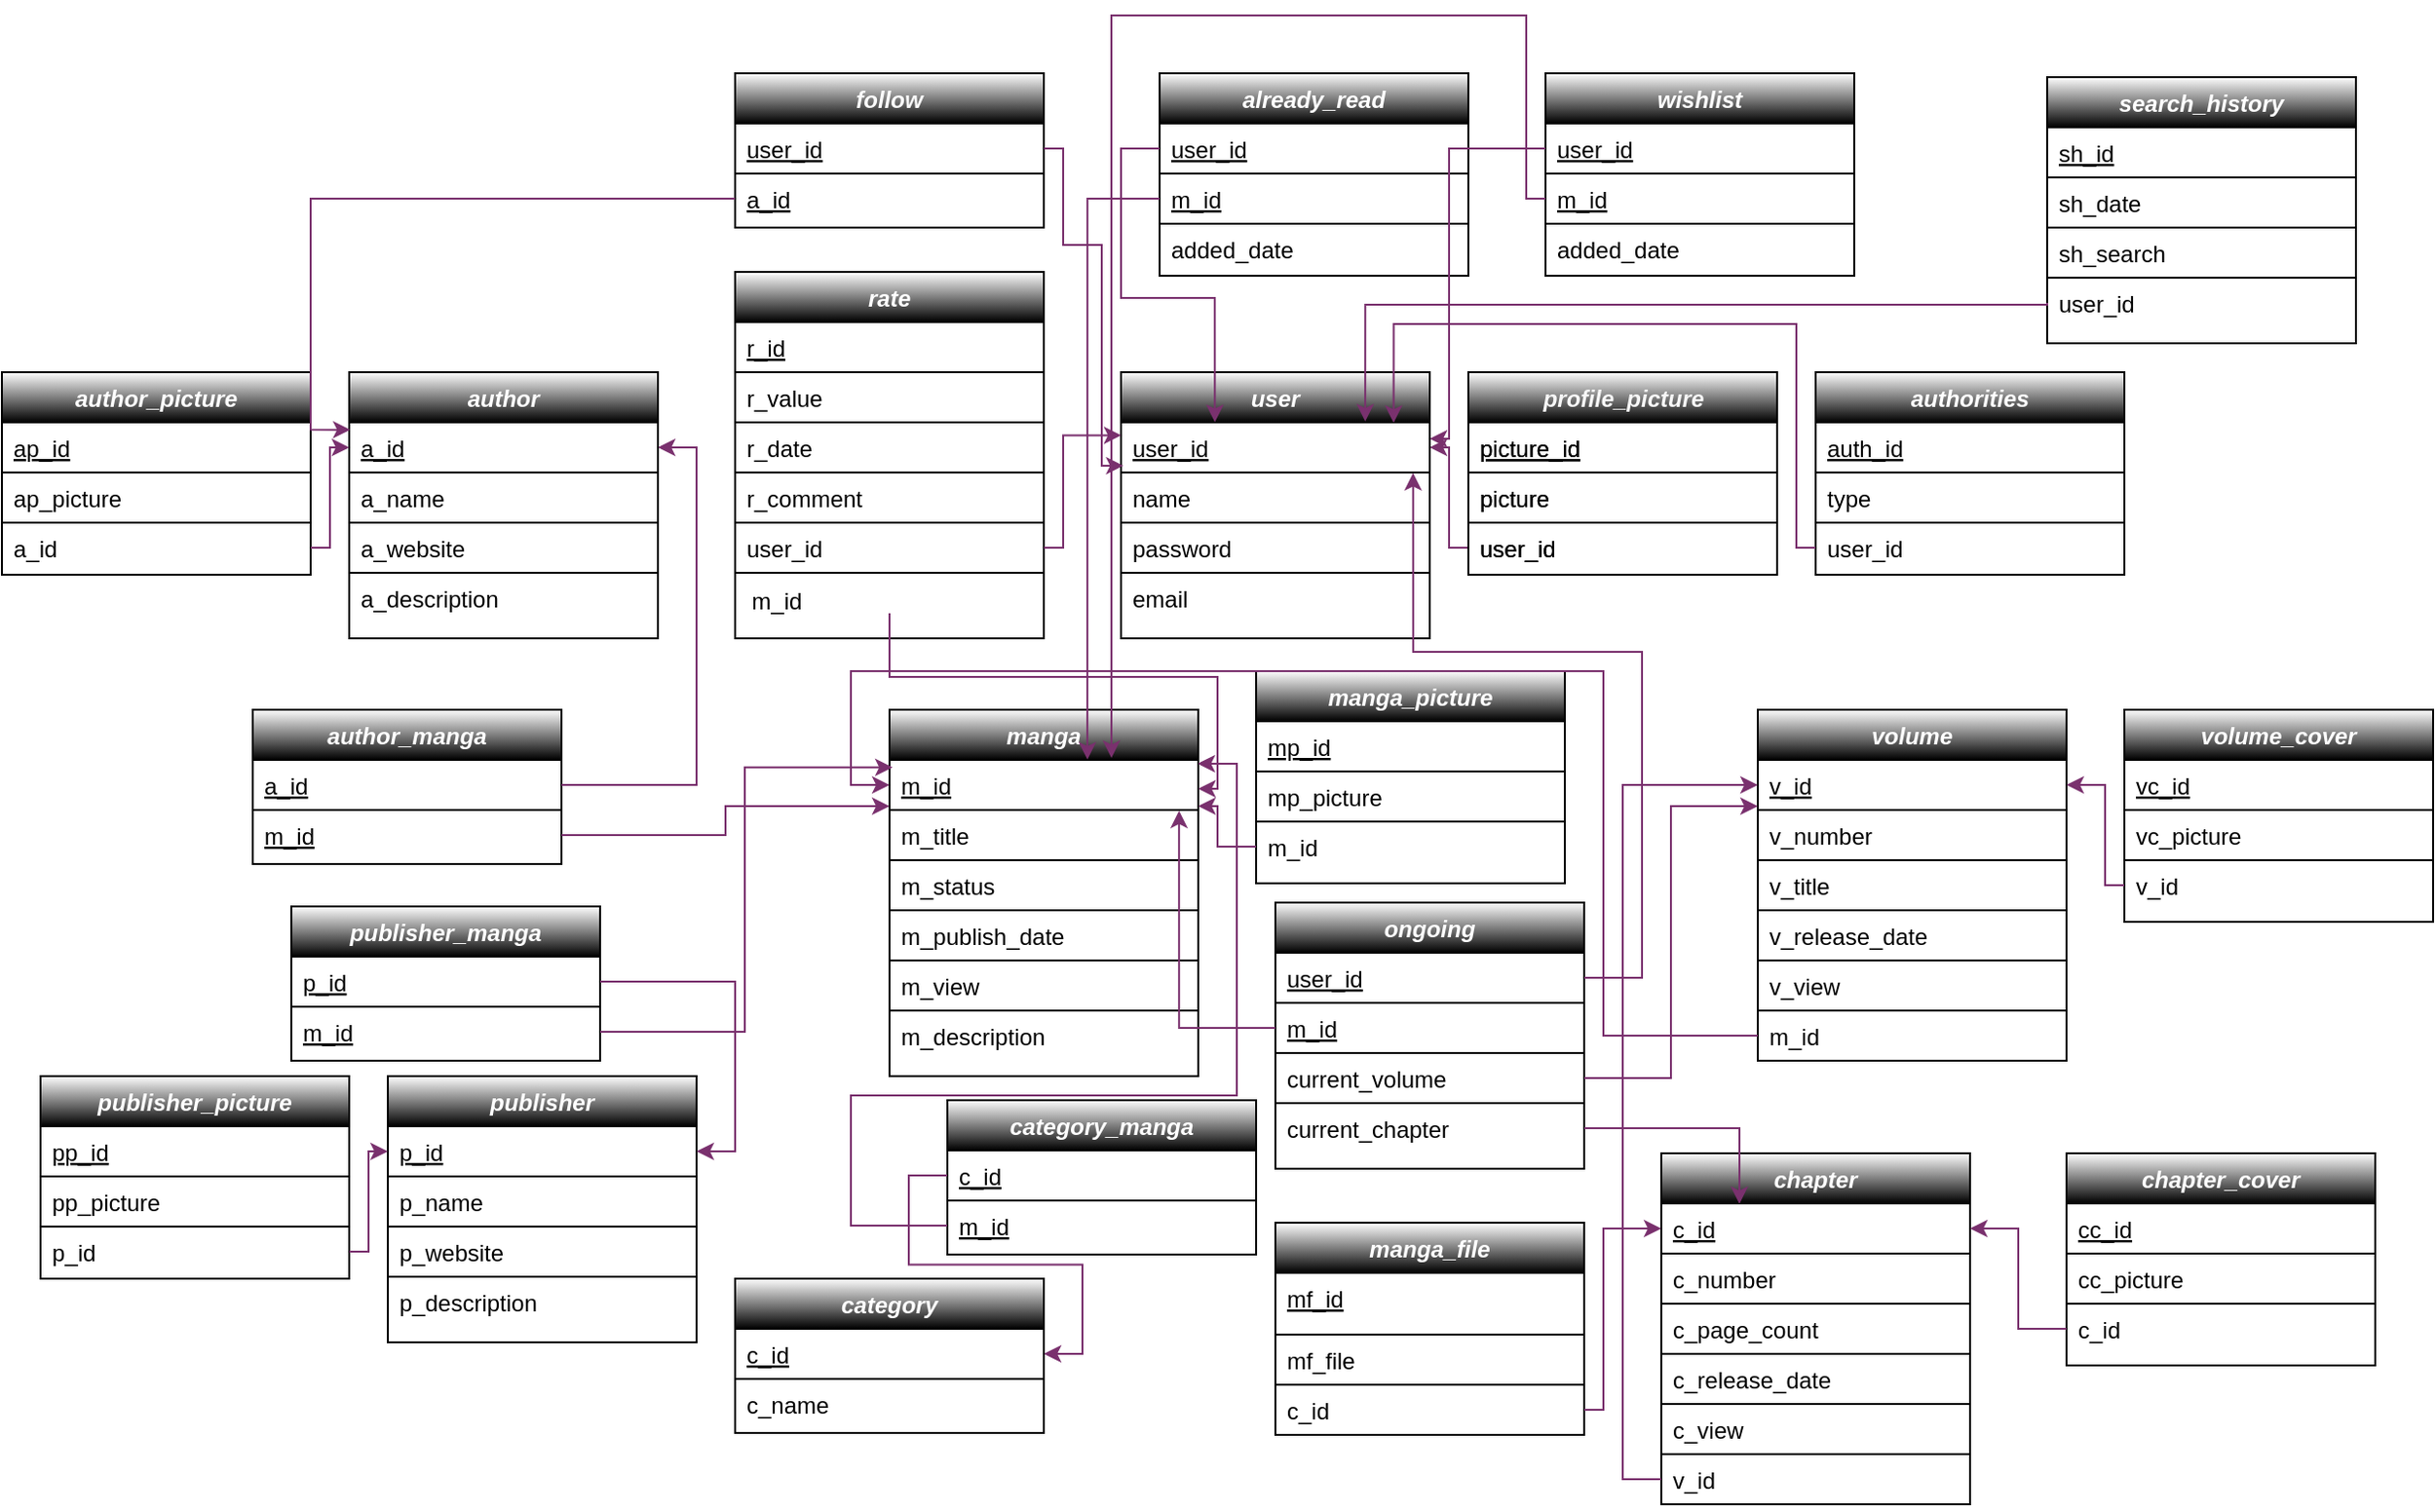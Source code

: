 <mxfile version="22.0.3" type="device">
  <diagram id="C5RBs43oDa-KdzZeNtuy" name="Page-1">
    <mxGraphModel dx="2485" dy="1989" grid="1" gridSize="10" guides="1" tooltips="1" connect="1" arrows="1" fold="1" page="1" pageScale="1" pageWidth="827" pageHeight="1169" math="0" shadow="0">
      <root>
        <mxCell id="WIyWlLk6GJQsqaUBKTNV-0" />
        <mxCell id="WIyWlLk6GJQsqaUBKTNV-1" parent="WIyWlLk6GJQsqaUBKTNV-0" />
        <mxCell id="0o2wM6-dMBCaULR7KCAT-18" value="manga" style="swimlane;fontStyle=3;align=center;verticalAlign=top;childLayout=stackLayout;horizontal=1;startSize=26;horizontalStack=0;resizeParent=1;resizeLast=0;collapsible=1;marginBottom=0;rounded=0;shadow=0;strokeWidth=1;gradientColor=default;fontColor=#FFFFFF;" parent="WIyWlLk6GJQsqaUBKTNV-1" vertex="1">
          <mxGeometry x="-120" y="190" width="160" height="190" as="geometry">
            <mxRectangle x="230" y="140" width="160" height="26" as="alternateBounds" />
          </mxGeometry>
        </mxCell>
        <mxCell id="0o2wM6-dMBCaULR7KCAT-19" value="m_id" style="text;align=left;verticalAlign=top;spacingLeft=4;spacingRight=4;overflow=hidden;rotatable=0;points=[[0,0.5],[1,0.5]];portConstraint=eastwest;fontStyle=4;strokeColor=default;" parent="0o2wM6-dMBCaULR7KCAT-18" vertex="1">
          <mxGeometry y="26" width="160" height="26" as="geometry" />
        </mxCell>
        <mxCell id="0o2wM6-dMBCaULR7KCAT-20" value="m_title" style="text;align=left;verticalAlign=top;spacingLeft=4;spacingRight=4;overflow=hidden;rotatable=0;points=[[0,0.5],[1,0.5]];portConstraint=eastwest;rounded=0;shadow=0;html=0;" parent="0o2wM6-dMBCaULR7KCAT-18" vertex="1">
          <mxGeometry y="52" width="160" height="26" as="geometry" />
        </mxCell>
        <mxCell id="0o2wM6-dMBCaULR7KCAT-21" value="m_status" style="text;align=left;verticalAlign=top;spacingLeft=4;spacingRight=4;overflow=hidden;rotatable=0;points=[[0,0.5],[1,0.5]];portConstraint=eastwest;rounded=0;shadow=0;html=0;strokeColor=default;" parent="0o2wM6-dMBCaULR7KCAT-18" vertex="1">
          <mxGeometry y="78" width="160" height="26" as="geometry" />
        </mxCell>
        <mxCell id="0o2wM6-dMBCaULR7KCAT-22" value="m_publish_date" style="text;align=left;verticalAlign=top;spacingLeft=4;spacingRight=4;overflow=hidden;rotatable=0;points=[[0,0.5],[1,0.5]];portConstraint=eastwest;rounded=0;shadow=0;html=0;strokeColor=default;" parent="0o2wM6-dMBCaULR7KCAT-18" vertex="1">
          <mxGeometry y="104" width="160" height="26" as="geometry" />
        </mxCell>
        <mxCell id="0o2wM6-dMBCaULR7KCAT-24" value="m_view" style="text;align=left;verticalAlign=top;spacingLeft=4;spacingRight=4;overflow=hidden;rotatable=0;points=[[0,0.5],[1,0.5]];portConstraint=eastwest;rounded=0;shadow=0;html=0;strokeColor=default;" parent="0o2wM6-dMBCaULR7KCAT-18" vertex="1">
          <mxGeometry y="130" width="160" height="26" as="geometry" />
        </mxCell>
        <mxCell id="0o2wM6-dMBCaULR7KCAT-25" value="m_description" style="text;align=left;verticalAlign=top;spacingLeft=4;spacingRight=4;overflow=hidden;rotatable=0;points=[[0,0.5],[1,0.5]];portConstraint=eastwest;rounded=0;shadow=0;html=0;strokeColor=none;" parent="WIyWlLk6GJQsqaUBKTNV-1" vertex="1">
          <mxGeometry x="-120" y="346" width="160" height="26" as="geometry" />
        </mxCell>
        <mxCell id="0o2wM6-dMBCaULR7KCAT-26" value="manga_picture" style="swimlane;fontStyle=3;align=center;verticalAlign=top;childLayout=stackLayout;horizontal=1;startSize=26;horizontalStack=0;resizeParent=1;resizeLast=0;collapsible=1;marginBottom=0;rounded=0;shadow=0;strokeWidth=1;fontColor=#FFFFFF;gradientColor=default;" parent="WIyWlLk6GJQsqaUBKTNV-1" vertex="1">
          <mxGeometry x="70" y="170" width="160" height="110" as="geometry">
            <mxRectangle x="130" y="380" width="160" height="26" as="alternateBounds" />
          </mxGeometry>
        </mxCell>
        <mxCell id="0o2wM6-dMBCaULR7KCAT-27" value="mp_id" style="text;align=left;verticalAlign=top;spacingLeft=4;spacingRight=4;overflow=hidden;rotatable=0;points=[[0,0.5],[1,0.5]];portConstraint=eastwest;strokeColor=default;fontStyle=4" parent="0o2wM6-dMBCaULR7KCAT-26" vertex="1">
          <mxGeometry y="26" width="160" height="26" as="geometry" />
        </mxCell>
        <mxCell id="0o2wM6-dMBCaULR7KCAT-28" value="mp_picture" style="text;align=left;verticalAlign=top;spacingLeft=4;spacingRight=4;overflow=hidden;rotatable=0;points=[[0,0.5],[1,0.5]];portConstraint=eastwest;rounded=0;shadow=0;html=0;strokeColor=default;" parent="0o2wM6-dMBCaULR7KCAT-26" vertex="1">
          <mxGeometry y="52" width="160" height="26" as="geometry" />
        </mxCell>
        <mxCell id="0o2wM6-dMBCaULR7KCAT-29" value="m_id" style="text;align=left;verticalAlign=top;spacingLeft=4;spacingRight=4;overflow=hidden;rotatable=0;points=[[0,0.5],[1,0.5]];portConstraint=eastwest;rounded=0;shadow=0;html=0;strokeColor=none;" parent="0o2wM6-dMBCaULR7KCAT-26" vertex="1">
          <mxGeometry y="78" width="160" height="26" as="geometry" />
        </mxCell>
        <mxCell id="0o2wM6-dMBCaULR7KCAT-31" style="edgeStyle=orthogonalEdgeStyle;rounded=0;orthogonalLoop=1;jettySize=auto;html=1;exitX=0;exitY=0.5;exitDx=0;exitDy=0;strokeColor=#7A316E;" parent="WIyWlLk6GJQsqaUBKTNV-1" source="0o2wM6-dMBCaULR7KCAT-29" target="0o2wM6-dMBCaULR7KCAT-19" edge="1">
          <mxGeometry relative="1" as="geometry">
            <Array as="points">
              <mxPoint x="50" y="261" />
              <mxPoint x="50" y="240" />
            </Array>
          </mxGeometry>
        </mxCell>
        <mxCell id="0o2wM6-dMBCaULR7KCAT-35" value="volume" style="swimlane;fontStyle=3;align=center;verticalAlign=top;childLayout=stackLayout;horizontal=1;startSize=26;horizontalStack=0;resizeParent=1;resizeLast=0;collapsible=1;marginBottom=0;rounded=0;shadow=0;strokeWidth=1;gradientColor=default;fontColor=#FFFFFF;" parent="WIyWlLk6GJQsqaUBKTNV-1" vertex="1">
          <mxGeometry x="330" y="190" width="160" height="182" as="geometry">
            <mxRectangle x="230" y="140" width="160" height="26" as="alternateBounds" />
          </mxGeometry>
        </mxCell>
        <mxCell id="0o2wM6-dMBCaULR7KCAT-36" value="v_id" style="text;align=left;verticalAlign=top;spacingLeft=4;spacingRight=4;overflow=hidden;rotatable=0;points=[[0,0.5],[1,0.5]];portConstraint=eastwest;fontStyle=4;strokeColor=default;" parent="0o2wM6-dMBCaULR7KCAT-35" vertex="1">
          <mxGeometry y="26" width="160" height="26" as="geometry" />
        </mxCell>
        <mxCell id="0o2wM6-dMBCaULR7KCAT-37" value="v_number" style="text;align=left;verticalAlign=top;spacingLeft=4;spacingRight=4;overflow=hidden;rotatable=0;points=[[0,0.5],[1,0.5]];portConstraint=eastwest;rounded=0;shadow=0;html=0;" parent="0o2wM6-dMBCaULR7KCAT-35" vertex="1">
          <mxGeometry y="52" width="160" height="26" as="geometry" />
        </mxCell>
        <mxCell id="0o2wM6-dMBCaULR7KCAT-38" value="v_title" style="text;align=left;verticalAlign=top;spacingLeft=4;spacingRight=4;overflow=hidden;rotatable=0;points=[[0,0.5],[1,0.5]];portConstraint=eastwest;rounded=0;shadow=0;html=0;strokeColor=default;" parent="0o2wM6-dMBCaULR7KCAT-35" vertex="1">
          <mxGeometry y="78" width="160" height="26" as="geometry" />
        </mxCell>
        <mxCell id="0o2wM6-dMBCaULR7KCAT-39" value="v_release_date" style="text;align=left;verticalAlign=top;spacingLeft=4;spacingRight=4;overflow=hidden;rotatable=0;points=[[0,0.5],[1,0.5]];portConstraint=eastwest;rounded=0;shadow=0;html=0;strokeColor=default;" parent="0o2wM6-dMBCaULR7KCAT-35" vertex="1">
          <mxGeometry y="104" width="160" height="26" as="geometry" />
        </mxCell>
        <mxCell id="0o2wM6-dMBCaULR7KCAT-40" value="v_view" style="text;align=left;verticalAlign=top;spacingLeft=4;spacingRight=4;overflow=hidden;rotatable=0;points=[[0,0.5],[1,0.5]];portConstraint=eastwest;rounded=0;shadow=0;html=0;strokeColor=default;" parent="0o2wM6-dMBCaULR7KCAT-35" vertex="1">
          <mxGeometry y="130" width="160" height="26" as="geometry" />
        </mxCell>
        <mxCell id="0o2wM6-dMBCaULR7KCAT-41" value="m_id" style="text;align=left;verticalAlign=top;spacingLeft=4;spacingRight=4;overflow=hidden;rotatable=0;points=[[0,0.5],[1,0.5]];portConstraint=eastwest;fontStyle=0;strokeColor=default;" parent="0o2wM6-dMBCaULR7KCAT-35" vertex="1">
          <mxGeometry y="156" width="160" height="26" as="geometry" />
        </mxCell>
        <mxCell id="0o2wM6-dMBCaULR7KCAT-43" value="volume_cover" style="swimlane;fontStyle=3;align=center;verticalAlign=top;childLayout=stackLayout;horizontal=1;startSize=26;horizontalStack=0;resizeParent=1;resizeLast=0;collapsible=1;marginBottom=0;rounded=0;shadow=0;strokeWidth=1;gradientColor=default;fontColor=#FFFFFF;" parent="WIyWlLk6GJQsqaUBKTNV-1" vertex="1">
          <mxGeometry x="520" y="190" width="160" height="110" as="geometry">
            <mxRectangle x="130" y="380" width="160" height="26" as="alternateBounds" />
          </mxGeometry>
        </mxCell>
        <mxCell id="0o2wM6-dMBCaULR7KCAT-44" value="vc_id" style="text;align=left;verticalAlign=top;spacingLeft=4;spacingRight=4;overflow=hidden;rotatable=0;points=[[0,0.5],[1,0.5]];portConstraint=eastwest;strokeColor=default;fontStyle=4" parent="0o2wM6-dMBCaULR7KCAT-43" vertex="1">
          <mxGeometry y="26" width="160" height="26" as="geometry" />
        </mxCell>
        <mxCell id="0o2wM6-dMBCaULR7KCAT-45" value="vc_picture" style="text;align=left;verticalAlign=top;spacingLeft=4;spacingRight=4;overflow=hidden;rotatable=0;points=[[0,0.5],[1,0.5]];portConstraint=eastwest;rounded=0;shadow=0;html=0;strokeColor=default;" parent="0o2wM6-dMBCaULR7KCAT-43" vertex="1">
          <mxGeometry y="52" width="160" height="26" as="geometry" />
        </mxCell>
        <mxCell id="0o2wM6-dMBCaULR7KCAT-46" value="v_id" style="text;align=left;verticalAlign=top;spacingLeft=4;spacingRight=4;overflow=hidden;rotatable=0;points=[[0,0.5],[1,0.5]];portConstraint=eastwest;rounded=0;shadow=0;html=0;strokeColor=none;" parent="0o2wM6-dMBCaULR7KCAT-43" vertex="1">
          <mxGeometry y="78" width="160" height="26" as="geometry" />
        </mxCell>
        <mxCell id="0o2wM6-dMBCaULR7KCAT-47" style="edgeStyle=orthogonalEdgeStyle;rounded=0;orthogonalLoop=1;jettySize=auto;html=1;exitX=0;exitY=0.5;exitDx=0;exitDy=0;entryX=1;entryY=0.5;entryDx=0;entryDy=0;strokeColor=#7A316E;" parent="WIyWlLk6GJQsqaUBKTNV-1" source="0o2wM6-dMBCaULR7KCAT-46" target="0o2wM6-dMBCaULR7KCAT-36" edge="1">
          <mxGeometry relative="1" as="geometry">
            <Array as="points">
              <mxPoint x="510" y="281" />
              <mxPoint x="510" y="229" />
            </Array>
          </mxGeometry>
        </mxCell>
        <mxCell id="0o2wM6-dMBCaULR7KCAT-53" value="profile_picture" style="swimlane;fontStyle=2;align=center;verticalAlign=top;childLayout=stackLayout;horizontal=1;startSize=26;horizontalStack=0;resizeParent=1;resizeLast=0;collapsible=1;marginBottom=0;rounded=0;shadow=0;strokeWidth=1;" parent="WIyWlLk6GJQsqaUBKTNV-1" vertex="1">
          <mxGeometry x="180" y="15" width="160" height="105" as="geometry">
            <mxRectangle x="230" y="140" width="160" height="26" as="alternateBounds" />
          </mxGeometry>
        </mxCell>
        <mxCell id="0o2wM6-dMBCaULR7KCAT-54" value="picture_id" style="text;align=left;verticalAlign=top;spacingLeft=4;spacingRight=4;overflow=hidden;rotatable=0;points=[[0,0.5],[1,0.5]];portConstraint=eastwest;fontStyle=4;strokeColor=default;" parent="0o2wM6-dMBCaULR7KCAT-53" vertex="1">
          <mxGeometry y="26" width="160" height="26" as="geometry" />
        </mxCell>
        <mxCell id="0o2wM6-dMBCaULR7KCAT-55" value="picture" style="text;align=left;verticalAlign=top;spacingLeft=4;spacingRight=4;overflow=hidden;rotatable=0;points=[[0,0.5],[1,0.5]];portConstraint=eastwest;rounded=0;shadow=0;html=0;strokeColor=default;" parent="0o2wM6-dMBCaULR7KCAT-53" vertex="1">
          <mxGeometry y="52" width="160" height="26" as="geometry" />
        </mxCell>
        <mxCell id="0o2wM6-dMBCaULR7KCAT-56" value="user_id" style="text;align=left;verticalAlign=top;spacingLeft=4;spacingRight=4;overflow=hidden;rotatable=0;points=[[0,0.5],[1,0.5]];portConstraint=eastwest;rounded=0;shadow=0;html=0;strokeColor=none;" parent="0o2wM6-dMBCaULR7KCAT-53" vertex="1">
          <mxGeometry y="78" width="160" height="26" as="geometry" />
        </mxCell>
        <mxCell id="0o2wM6-dMBCaULR7KCAT-62" style="edgeStyle=orthogonalEdgeStyle;rounded=0;orthogonalLoop=1;jettySize=auto;html=1;exitX=0;exitY=0.5;exitDx=0;exitDy=0;entryX=1;entryY=0.5;entryDx=0;entryDy=0;fillColor=#dae8fc;strokeColor=#7A316E;" parent="WIyWlLk6GJQsqaUBKTNV-1" source="0o2wM6-dMBCaULR7KCAT-56" target="0o2wM6-dMBCaULR7KCAT-49" edge="1">
          <mxGeometry relative="1" as="geometry">
            <Array as="points">
              <mxPoint x="170" y="106" />
              <mxPoint x="170" y="54" />
            </Array>
          </mxGeometry>
        </mxCell>
        <mxCell id="0o2wM6-dMBCaULR7KCAT-63" value="chapter" style="swimlane;fontStyle=3;align=center;verticalAlign=top;childLayout=stackLayout;horizontal=1;startSize=26;horizontalStack=0;resizeParent=1;resizeLast=0;collapsible=1;marginBottom=0;rounded=0;shadow=0;strokeWidth=1;fontColor=#FFFFFF;gradientColor=default;" parent="WIyWlLk6GJQsqaUBKTNV-1" vertex="1">
          <mxGeometry x="280" y="420" width="160" height="182" as="geometry">
            <mxRectangle x="230" y="140" width="160" height="26" as="alternateBounds" />
          </mxGeometry>
        </mxCell>
        <mxCell id="0o2wM6-dMBCaULR7KCAT-64" value="c_id" style="text;align=left;verticalAlign=top;spacingLeft=4;spacingRight=4;overflow=hidden;rotatable=0;points=[[0,0.5],[1,0.5]];portConstraint=eastwest;fontStyle=4;strokeColor=default;" parent="0o2wM6-dMBCaULR7KCAT-63" vertex="1">
          <mxGeometry y="26" width="160" height="26" as="geometry" />
        </mxCell>
        <mxCell id="0o2wM6-dMBCaULR7KCAT-65" value="c_number" style="text;align=left;verticalAlign=top;spacingLeft=4;spacingRight=4;overflow=hidden;rotatable=0;points=[[0,0.5],[1,0.5]];portConstraint=eastwest;rounded=0;shadow=0;html=0;" parent="0o2wM6-dMBCaULR7KCAT-63" vertex="1">
          <mxGeometry y="52" width="160" height="26" as="geometry" />
        </mxCell>
        <mxCell id="0o2wM6-dMBCaULR7KCAT-66" value="c_page_count" style="text;align=left;verticalAlign=top;spacingLeft=4;spacingRight=4;overflow=hidden;rotatable=0;points=[[0,0.5],[1,0.5]];portConstraint=eastwest;rounded=0;shadow=0;html=0;strokeColor=default;" parent="0o2wM6-dMBCaULR7KCAT-63" vertex="1">
          <mxGeometry y="78" width="160" height="26" as="geometry" />
        </mxCell>
        <mxCell id="0o2wM6-dMBCaULR7KCAT-67" value="c_release_date" style="text;align=left;verticalAlign=top;spacingLeft=4;spacingRight=4;overflow=hidden;rotatable=0;points=[[0,0.5],[1,0.5]];portConstraint=eastwest;rounded=0;shadow=0;html=0;strokeColor=default;" parent="0o2wM6-dMBCaULR7KCAT-63" vertex="1">
          <mxGeometry y="104" width="160" height="26" as="geometry" />
        </mxCell>
        <mxCell id="0o2wM6-dMBCaULR7KCAT-68" value="c_view" style="text;align=left;verticalAlign=top;spacingLeft=4;spacingRight=4;overflow=hidden;rotatable=0;points=[[0,0.5],[1,0.5]];portConstraint=eastwest;rounded=0;shadow=0;html=0;strokeColor=default;" parent="0o2wM6-dMBCaULR7KCAT-63" vertex="1">
          <mxGeometry y="130" width="160" height="26" as="geometry" />
        </mxCell>
        <mxCell id="0o2wM6-dMBCaULR7KCAT-69" value="v_id" style="text;align=left;verticalAlign=top;spacingLeft=4;spacingRight=4;overflow=hidden;rotatable=0;points=[[0,0.5],[1,0.5]];portConstraint=eastwest;fontStyle=0;strokeColor=default;" parent="0o2wM6-dMBCaULR7KCAT-63" vertex="1">
          <mxGeometry y="156" width="160" height="26" as="geometry" />
        </mxCell>
        <mxCell id="0o2wM6-dMBCaULR7KCAT-48" value="user" style="swimlane;fontStyle=3;align=center;verticalAlign=top;childLayout=stackLayout;horizontal=1;startSize=26;horizontalStack=0;resizeParent=1;resizeLast=0;collapsible=1;marginBottom=0;rounded=0;shadow=0;strokeWidth=1;fillColor=#FFFFFF;gradientColor=default;fontColor=#FFFFFF;" parent="WIyWlLk6GJQsqaUBKTNV-1" vertex="1">
          <mxGeometry y="15" width="160" height="138" as="geometry">
            <mxRectangle x="230" y="140" width="160" height="26" as="alternateBounds" />
          </mxGeometry>
        </mxCell>
        <mxCell id="0o2wM6-dMBCaULR7KCAT-49" value="user_id" style="text;align=left;verticalAlign=top;spacingLeft=4;spacingRight=4;overflow=hidden;rotatable=0;points=[[0,0.5],[1,0.5]];portConstraint=eastwest;fontStyle=4;strokeColor=default;" parent="0o2wM6-dMBCaULR7KCAT-48" vertex="1">
          <mxGeometry y="26" width="160" height="26" as="geometry" />
        </mxCell>
        <mxCell id="0o2wM6-dMBCaULR7KCAT-50" value="name" style="text;align=left;verticalAlign=top;spacingLeft=4;spacingRight=4;overflow=hidden;rotatable=0;points=[[0,0.5],[1,0.5]];portConstraint=eastwest;rounded=0;shadow=0;html=0;strokeColor=default;" parent="0o2wM6-dMBCaULR7KCAT-48" vertex="1">
          <mxGeometry y="52" width="160" height="26" as="geometry" />
        </mxCell>
        <mxCell id="0o2wM6-dMBCaULR7KCAT-52" value="password" style="text;align=left;verticalAlign=top;spacingLeft=4;spacingRight=4;overflow=hidden;rotatable=0;points=[[0,0.5],[1,0.5]];portConstraint=eastwest;rounded=0;shadow=0;html=0;strokeColor=default;" parent="0o2wM6-dMBCaULR7KCAT-48" vertex="1">
          <mxGeometry y="78" width="160" height="26" as="geometry" />
        </mxCell>
        <mxCell id="0o2wM6-dMBCaULR7KCAT-51" value="email" style="text;align=left;verticalAlign=top;spacingLeft=4;spacingRight=4;overflow=hidden;rotatable=0;points=[[0,0.5],[1,0.5]];portConstraint=eastwest;rounded=0;shadow=0;html=0;strokeColor=none;" parent="0o2wM6-dMBCaULR7KCAT-48" vertex="1">
          <mxGeometry y="104" width="160" height="26" as="geometry" />
        </mxCell>
        <mxCell id="0o2wM6-dMBCaULR7KCAT-71" style="edgeStyle=orthogonalEdgeStyle;rounded=0;orthogonalLoop=1;jettySize=auto;html=1;exitX=0;exitY=0.5;exitDx=0;exitDy=0;entryX=0;entryY=0.5;entryDx=0;entryDy=0;strokeColor=#7A316E;" parent="WIyWlLk6GJQsqaUBKTNV-1" source="0o2wM6-dMBCaULR7KCAT-69" target="0o2wM6-dMBCaULR7KCAT-36" edge="1">
          <mxGeometry relative="1" as="geometry" />
        </mxCell>
        <mxCell id="0o2wM6-dMBCaULR7KCAT-72" value="chapter_cover" style="swimlane;fontStyle=3;align=center;verticalAlign=top;childLayout=stackLayout;horizontal=1;startSize=26;horizontalStack=0;resizeParent=1;resizeLast=0;collapsible=1;marginBottom=0;rounded=0;shadow=0;strokeWidth=1;gradientColor=default;fontColor=#FFFFFF;" parent="WIyWlLk6GJQsqaUBKTNV-1" vertex="1">
          <mxGeometry x="490" y="420" width="160" height="110" as="geometry">
            <mxRectangle x="130" y="380" width="160" height="26" as="alternateBounds" />
          </mxGeometry>
        </mxCell>
        <mxCell id="0o2wM6-dMBCaULR7KCAT-73" value="cc_id" style="text;align=left;verticalAlign=top;spacingLeft=4;spacingRight=4;overflow=hidden;rotatable=0;points=[[0,0.5],[1,0.5]];portConstraint=eastwest;strokeColor=default;fontStyle=4" parent="0o2wM6-dMBCaULR7KCAT-72" vertex="1">
          <mxGeometry y="26" width="160" height="26" as="geometry" />
        </mxCell>
        <mxCell id="0o2wM6-dMBCaULR7KCAT-74" value="cc_picture" style="text;align=left;verticalAlign=top;spacingLeft=4;spacingRight=4;overflow=hidden;rotatable=0;points=[[0,0.5],[1,0.5]];portConstraint=eastwest;rounded=0;shadow=0;html=0;strokeColor=default;" parent="0o2wM6-dMBCaULR7KCAT-72" vertex="1">
          <mxGeometry y="52" width="160" height="26" as="geometry" />
        </mxCell>
        <mxCell id="0o2wM6-dMBCaULR7KCAT-75" value="c_id" style="text;align=left;verticalAlign=top;spacingLeft=4;spacingRight=4;overflow=hidden;rotatable=0;points=[[0,0.5],[1,0.5]];portConstraint=eastwest;rounded=0;shadow=0;html=0;strokeColor=none;" parent="0o2wM6-dMBCaULR7KCAT-72" vertex="1">
          <mxGeometry y="78" width="160" height="26" as="geometry" />
        </mxCell>
        <mxCell id="0o2wM6-dMBCaULR7KCAT-76" style="edgeStyle=orthogonalEdgeStyle;rounded=0;orthogonalLoop=1;jettySize=auto;html=1;exitX=0;exitY=0.5;exitDx=0;exitDy=0;entryX=1;entryY=0.5;entryDx=0;entryDy=0;strokeColor=#7A316E;" parent="WIyWlLk6GJQsqaUBKTNV-1" source="0o2wM6-dMBCaULR7KCAT-75" target="0o2wM6-dMBCaULR7KCAT-64" edge="1">
          <mxGeometry relative="1" as="geometry" />
        </mxCell>
        <mxCell id="0o2wM6-dMBCaULR7KCAT-77" value="manga_file" style="swimlane;fontStyle=3;align=center;verticalAlign=top;childLayout=stackLayout;horizontal=1;startSize=26;horizontalStack=0;resizeParent=1;resizeLast=0;collapsible=1;marginBottom=0;rounded=0;shadow=0;strokeWidth=1;fontColor=#FFFFFF;gradientColor=default;" parent="WIyWlLk6GJQsqaUBKTNV-1" vertex="1">
          <mxGeometry x="80" y="456" width="160" height="110" as="geometry">
            <mxRectangle x="130" y="380" width="160" height="26" as="alternateBounds" />
          </mxGeometry>
        </mxCell>
        <mxCell id="0o2wM6-dMBCaULR7KCAT-78" value="mf_id" style="text;align=left;verticalAlign=top;spacingLeft=4;spacingRight=4;overflow=hidden;rotatable=0;points=[[0,0.5],[1,0.5]];portConstraint=eastwest;strokeColor=default;fontStyle=4" parent="0o2wM6-dMBCaULR7KCAT-77" vertex="1">
          <mxGeometry y="26" width="160" height="32" as="geometry" />
        </mxCell>
        <mxCell id="0o2wM6-dMBCaULR7KCAT-79" value="mf_file" style="text;align=left;verticalAlign=top;spacingLeft=4;spacingRight=4;overflow=hidden;rotatable=0;points=[[0,0.5],[1,0.5]];portConstraint=eastwest;rounded=0;shadow=0;html=0;strokeColor=default;" parent="0o2wM6-dMBCaULR7KCAT-77" vertex="1">
          <mxGeometry y="58" width="160" height="26" as="geometry" />
        </mxCell>
        <mxCell id="0o2wM6-dMBCaULR7KCAT-80" value="c_id" style="text;align=left;verticalAlign=top;spacingLeft=4;spacingRight=4;overflow=hidden;rotatable=0;points=[[0,0.5],[1,0.5]];portConstraint=eastwest;rounded=0;shadow=0;html=0;strokeColor=none;" parent="0o2wM6-dMBCaULR7KCAT-77" vertex="1">
          <mxGeometry y="84" width="160" height="26" as="geometry" />
        </mxCell>
        <mxCell id="0o2wM6-dMBCaULR7KCAT-84" value="author" style="swimlane;fontStyle=3;align=center;verticalAlign=top;childLayout=stackLayout;horizontal=1;startSize=26;horizontalStack=0;resizeParent=1;resizeLast=0;collapsible=1;marginBottom=0;rounded=0;shadow=0;strokeWidth=1;gradientColor=default;fontColor=#FFFFFF;" parent="WIyWlLk6GJQsqaUBKTNV-1" vertex="1">
          <mxGeometry x="-400" y="15" width="160" height="138" as="geometry">
            <mxRectangle x="230" y="140" width="160" height="26" as="alternateBounds" />
          </mxGeometry>
        </mxCell>
        <mxCell id="0o2wM6-dMBCaULR7KCAT-85" value="a_id" style="text;align=left;verticalAlign=top;spacingLeft=4;spacingRight=4;overflow=hidden;rotatable=0;points=[[0,0.5],[1,0.5]];portConstraint=eastwest;fontStyle=4;strokeColor=default;" parent="0o2wM6-dMBCaULR7KCAT-84" vertex="1">
          <mxGeometry y="26" width="160" height="26" as="geometry" />
        </mxCell>
        <mxCell id="0o2wM6-dMBCaULR7KCAT-86" value="a_name" style="text;align=left;verticalAlign=top;spacingLeft=4;spacingRight=4;overflow=hidden;rotatable=0;points=[[0,0.5],[1,0.5]];portConstraint=eastwest;rounded=0;shadow=0;html=0;strokeColor=default;" parent="0o2wM6-dMBCaULR7KCAT-84" vertex="1">
          <mxGeometry y="52" width="160" height="26" as="geometry" />
        </mxCell>
        <mxCell id="0o2wM6-dMBCaULR7KCAT-87" value="a_website" style="text;align=left;verticalAlign=top;spacingLeft=4;spacingRight=4;overflow=hidden;rotatable=0;points=[[0,0.5],[1,0.5]];portConstraint=eastwest;rounded=0;shadow=0;html=0;strokeColor=default;" parent="0o2wM6-dMBCaULR7KCAT-84" vertex="1">
          <mxGeometry y="78" width="160" height="26" as="geometry" />
        </mxCell>
        <mxCell id="0o2wM6-dMBCaULR7KCAT-88" value="a_description" style="text;align=left;verticalAlign=top;spacingLeft=4;spacingRight=4;overflow=hidden;rotatable=0;points=[[0,0.5],[1,0.5]];portConstraint=eastwest;rounded=0;shadow=0;html=0;strokeColor=none;" parent="0o2wM6-dMBCaULR7KCAT-84" vertex="1">
          <mxGeometry y="104" width="160" height="26" as="geometry" />
        </mxCell>
        <mxCell id="0o2wM6-dMBCaULR7KCAT-90" value="profile_picture" style="swimlane;fontStyle=3;align=center;verticalAlign=top;childLayout=stackLayout;horizontal=1;startSize=26;horizontalStack=0;resizeParent=1;resizeLast=0;collapsible=1;marginBottom=0;rounded=0;shadow=0;strokeWidth=1;fontColor=#F7F7F7;gradientColor=default;html=1;" parent="WIyWlLk6GJQsqaUBKTNV-1" vertex="1">
          <mxGeometry x="180" y="15" width="160" height="105" as="geometry">
            <mxRectangle x="230" y="140" width="160" height="26" as="alternateBounds" />
          </mxGeometry>
        </mxCell>
        <mxCell id="0o2wM6-dMBCaULR7KCAT-91" value="picture_id" style="text;align=left;verticalAlign=top;spacingLeft=4;spacingRight=4;overflow=hidden;rotatable=0;points=[[0,0.5],[1,0.5]];portConstraint=eastwest;fontStyle=4;strokeColor=default;" parent="0o2wM6-dMBCaULR7KCAT-90" vertex="1">
          <mxGeometry y="26" width="160" height="26" as="geometry" />
        </mxCell>
        <mxCell id="0o2wM6-dMBCaULR7KCAT-92" value="picture" style="text;align=left;verticalAlign=top;spacingLeft=4;spacingRight=4;overflow=hidden;rotatable=0;points=[[0,0.5],[1,0.5]];portConstraint=eastwest;rounded=0;shadow=0;html=0;strokeColor=default;" parent="0o2wM6-dMBCaULR7KCAT-90" vertex="1">
          <mxGeometry y="52" width="160" height="26" as="geometry" />
        </mxCell>
        <mxCell id="0o2wM6-dMBCaULR7KCAT-93" value="user_id" style="text;align=left;verticalAlign=top;spacingLeft=4;spacingRight=4;overflow=hidden;rotatable=0;points=[[0,0.5],[1,0.5]];portConstraint=eastwest;rounded=0;shadow=0;html=0;strokeColor=none;" parent="0o2wM6-dMBCaULR7KCAT-90" vertex="1">
          <mxGeometry y="78" width="160" height="26" as="geometry" />
        </mxCell>
        <mxCell id="0o2wM6-dMBCaULR7KCAT-94" value="author_picture" style="swimlane;fontStyle=3;align=center;verticalAlign=top;childLayout=stackLayout;horizontal=1;startSize=26;horizontalStack=0;resizeParent=1;resizeLast=0;collapsible=1;marginBottom=0;rounded=0;shadow=0;strokeWidth=1;swimlaneFillColor=none;gradientColor=default;fontColor=#FFFFFF;" parent="WIyWlLk6GJQsqaUBKTNV-1" vertex="1">
          <mxGeometry x="-580" y="15" width="160" height="105" as="geometry">
            <mxRectangle x="230" y="140" width="160" height="26" as="alternateBounds" />
          </mxGeometry>
        </mxCell>
        <mxCell id="0o2wM6-dMBCaULR7KCAT-95" value="ap_id" style="text;align=left;verticalAlign=top;spacingLeft=4;spacingRight=4;overflow=hidden;rotatable=0;points=[[0,0.5],[1,0.5]];portConstraint=eastwest;fontStyle=4;strokeColor=default;" parent="0o2wM6-dMBCaULR7KCAT-94" vertex="1">
          <mxGeometry y="26" width="160" height="26" as="geometry" />
        </mxCell>
        <mxCell id="0o2wM6-dMBCaULR7KCAT-96" value="ap_picture" style="text;align=left;verticalAlign=top;spacingLeft=4;spacingRight=4;overflow=hidden;rotatable=0;points=[[0,0.5],[1,0.5]];portConstraint=eastwest;rounded=0;shadow=0;html=0;strokeColor=default;" parent="0o2wM6-dMBCaULR7KCAT-94" vertex="1">
          <mxGeometry y="52" width="160" height="26" as="geometry" />
        </mxCell>
        <mxCell id="0o2wM6-dMBCaULR7KCAT-97" value="a_id" style="text;align=left;verticalAlign=top;spacingLeft=4;spacingRight=4;overflow=hidden;rotatable=0;points=[[0,0.5],[1,0.5]];portConstraint=eastwest;rounded=0;shadow=0;html=0;strokeColor=none;" parent="0o2wM6-dMBCaULR7KCAT-94" vertex="1">
          <mxGeometry y="78" width="160" height="26" as="geometry" />
        </mxCell>
        <mxCell id="0o2wM6-dMBCaULR7KCAT-99" style="edgeStyle=orthogonalEdgeStyle;rounded=0;orthogonalLoop=1;jettySize=auto;html=1;exitX=1;exitY=0.5;exitDx=0;exitDy=0;entryX=0;entryY=0.5;entryDx=0;entryDy=0;fillColor=#dae8fc;strokeColor=#7A316E;" parent="WIyWlLk6GJQsqaUBKTNV-1" source="0o2wM6-dMBCaULR7KCAT-97" target="0o2wM6-dMBCaULR7KCAT-85" edge="1">
          <mxGeometry relative="1" as="geometry">
            <Array as="points">
              <mxPoint x="-410" y="106" />
              <mxPoint x="-410" y="54" />
            </Array>
          </mxGeometry>
        </mxCell>
        <mxCell id="0o2wM6-dMBCaULR7KCAT-100" style="edgeStyle=orthogonalEdgeStyle;rounded=0;orthogonalLoop=1;jettySize=auto;html=1;exitX=0;exitY=0.5;exitDx=0;exitDy=0;entryX=0;entryY=0.5;entryDx=0;entryDy=0;strokeColor=#7A316E;" parent="WIyWlLk6GJQsqaUBKTNV-1" source="0o2wM6-dMBCaULR7KCAT-41" target="0o2wM6-dMBCaULR7KCAT-19" edge="1">
          <mxGeometry relative="1" as="geometry">
            <Array as="points">
              <mxPoint x="250" y="359" />
              <mxPoint x="250" y="170" />
              <mxPoint x="-140" y="170" />
              <mxPoint x="-140" y="229" />
            </Array>
          </mxGeometry>
        </mxCell>
        <mxCell id="0o2wM6-dMBCaULR7KCAT-101" value="author_manga" style="swimlane;fontStyle=3;align=center;verticalAlign=top;childLayout=stackLayout;horizontal=1;startSize=26;horizontalStack=0;resizeParent=1;resizeLast=0;collapsible=1;marginBottom=0;rounded=0;shadow=0;strokeWidth=1;gradientColor=default;fontColor=#FFFFFF;" parent="WIyWlLk6GJQsqaUBKTNV-1" vertex="1">
          <mxGeometry x="-450" y="190" width="160" height="80" as="geometry">
            <mxRectangle x="230" y="140" width="160" height="26" as="alternateBounds" />
          </mxGeometry>
        </mxCell>
        <mxCell id="0o2wM6-dMBCaULR7KCAT-102" value="a_id" style="text;align=left;verticalAlign=top;spacingLeft=4;spacingRight=4;overflow=hidden;rotatable=0;points=[[0,0.5],[1,0.5]];portConstraint=eastwest;fontStyle=4;strokeColor=default;" parent="0o2wM6-dMBCaULR7KCAT-101" vertex="1">
          <mxGeometry y="26" width="160" height="26" as="geometry" />
        </mxCell>
        <mxCell id="0o2wM6-dMBCaULR7KCAT-103" value="m_id" style="text;align=left;verticalAlign=top;spacingLeft=4;spacingRight=4;overflow=hidden;rotatable=0;points=[[0,0.5],[1,0.5]];portConstraint=eastwest;rounded=0;shadow=0;html=0;strokeColor=none;fontStyle=4" parent="0o2wM6-dMBCaULR7KCAT-101" vertex="1">
          <mxGeometry y="52" width="160" height="26" as="geometry" />
        </mxCell>
        <mxCell id="0o2wM6-dMBCaULR7KCAT-106" style="edgeStyle=orthogonalEdgeStyle;rounded=0;orthogonalLoop=1;jettySize=auto;html=1;exitX=1;exitY=0.5;exitDx=0;exitDy=0;entryX=0;entryY=-0.077;entryDx=0;entryDy=0;entryPerimeter=0;fillColor=#dae8fc;strokeColor=#7A316E;" parent="WIyWlLk6GJQsqaUBKTNV-1" source="0o2wM6-dMBCaULR7KCAT-103" target="0o2wM6-dMBCaULR7KCAT-20" edge="1">
          <mxGeometry relative="1" as="geometry" />
        </mxCell>
        <mxCell id="0o2wM6-dMBCaULR7KCAT-113" value="publisher" style="swimlane;fontStyle=3;align=center;verticalAlign=top;childLayout=stackLayout;horizontal=1;startSize=26;horizontalStack=0;resizeParent=1;resizeLast=0;collapsible=1;marginBottom=0;rounded=0;shadow=0;strokeWidth=1;fontColor=#FFFFFF;gradientColor=default;" parent="WIyWlLk6GJQsqaUBKTNV-1" vertex="1">
          <mxGeometry x="-380" y="380" width="160" height="138" as="geometry">
            <mxRectangle x="230" y="140" width="160" height="26" as="alternateBounds" />
          </mxGeometry>
        </mxCell>
        <mxCell id="0o2wM6-dMBCaULR7KCAT-114" value="p_id" style="text;align=left;verticalAlign=top;spacingLeft=4;spacingRight=4;overflow=hidden;rotatable=0;points=[[0,0.5],[1,0.5]];portConstraint=eastwest;fontStyle=4;strokeColor=default;" parent="0o2wM6-dMBCaULR7KCAT-113" vertex="1">
          <mxGeometry y="26" width="160" height="26" as="geometry" />
        </mxCell>
        <mxCell id="0o2wM6-dMBCaULR7KCAT-115" value="p_name" style="text;align=left;verticalAlign=top;spacingLeft=4;spacingRight=4;overflow=hidden;rotatable=0;points=[[0,0.5],[1,0.5]];portConstraint=eastwest;rounded=0;shadow=0;html=0;strokeColor=default;" parent="0o2wM6-dMBCaULR7KCAT-113" vertex="1">
          <mxGeometry y="52" width="160" height="26" as="geometry" />
        </mxCell>
        <mxCell id="0o2wM6-dMBCaULR7KCAT-116" value="p_website" style="text;align=left;verticalAlign=top;spacingLeft=4;spacingRight=4;overflow=hidden;rotatable=0;points=[[0,0.5],[1,0.5]];portConstraint=eastwest;rounded=0;shadow=0;html=0;strokeColor=default;" parent="0o2wM6-dMBCaULR7KCAT-113" vertex="1">
          <mxGeometry y="78" width="160" height="26" as="geometry" />
        </mxCell>
        <mxCell id="0o2wM6-dMBCaULR7KCAT-117" value="p_description" style="text;align=left;verticalAlign=top;spacingLeft=4;spacingRight=4;overflow=hidden;rotatable=0;points=[[0,0.5],[1,0.5]];portConstraint=eastwest;rounded=0;shadow=0;html=0;strokeColor=none;" parent="0o2wM6-dMBCaULR7KCAT-113" vertex="1">
          <mxGeometry y="104" width="160" height="26" as="geometry" />
        </mxCell>
        <mxCell id="0o2wM6-dMBCaULR7KCAT-118" value="publisher_picture" style="swimlane;fontStyle=3;align=center;verticalAlign=top;childLayout=stackLayout;horizontal=1;startSize=26;horizontalStack=0;resizeParent=1;resizeLast=0;collapsible=1;marginBottom=0;rounded=0;shadow=0;strokeWidth=1;fontColor=#FFFFFF;gradientColor=default;" parent="WIyWlLk6GJQsqaUBKTNV-1" vertex="1">
          <mxGeometry x="-560" y="380" width="160" height="105" as="geometry">
            <mxRectangle x="230" y="140" width="160" height="26" as="alternateBounds" />
          </mxGeometry>
        </mxCell>
        <mxCell id="0o2wM6-dMBCaULR7KCAT-119" value="pp_id" style="text;align=left;verticalAlign=top;spacingLeft=4;spacingRight=4;overflow=hidden;rotatable=0;points=[[0,0.5],[1,0.5]];portConstraint=eastwest;fontStyle=4;strokeColor=default;" parent="0o2wM6-dMBCaULR7KCAT-118" vertex="1">
          <mxGeometry y="26" width="160" height="26" as="geometry" />
        </mxCell>
        <mxCell id="0o2wM6-dMBCaULR7KCAT-120" value="pp_picture" style="text;align=left;verticalAlign=top;spacingLeft=4;spacingRight=4;overflow=hidden;rotatable=0;points=[[0,0.5],[1,0.5]];portConstraint=eastwest;rounded=0;shadow=0;html=0;strokeColor=default;" parent="0o2wM6-dMBCaULR7KCAT-118" vertex="1">
          <mxGeometry y="52" width="160" height="26" as="geometry" />
        </mxCell>
        <mxCell id="0o2wM6-dMBCaULR7KCAT-121" value="p_id" style="text;align=left;verticalAlign=top;spacingLeft=4;spacingRight=4;overflow=hidden;rotatable=0;points=[[0,0.5],[1,0.5]];portConstraint=eastwest;rounded=0;shadow=0;html=0;strokeColor=none;" parent="0o2wM6-dMBCaULR7KCAT-118" vertex="1">
          <mxGeometry y="78" width="160" height="26" as="geometry" />
        </mxCell>
        <mxCell id="0o2wM6-dMBCaULR7KCAT-122" value="category_manga" style="swimlane;fontStyle=3;align=center;verticalAlign=top;childLayout=stackLayout;horizontal=1;startSize=26;horizontalStack=0;resizeParent=1;resizeLast=0;collapsible=1;marginBottom=0;rounded=0;shadow=0;strokeWidth=1;fontColor=#FFFFFF;swimlaneFillColor=none;gradientColor=default;" parent="WIyWlLk6GJQsqaUBKTNV-1" vertex="1">
          <mxGeometry x="-90" y="392.5" width="160" height="80" as="geometry">
            <mxRectangle x="230" y="140" width="160" height="26" as="alternateBounds" />
          </mxGeometry>
        </mxCell>
        <mxCell id="0o2wM6-dMBCaULR7KCAT-123" value="c_id" style="text;align=left;verticalAlign=top;spacingLeft=4;spacingRight=4;overflow=hidden;rotatable=0;points=[[0,0.5],[1,0.5]];portConstraint=eastwest;fontStyle=4;strokeColor=default;" parent="0o2wM6-dMBCaULR7KCAT-122" vertex="1">
          <mxGeometry y="26" width="160" height="26" as="geometry" />
        </mxCell>
        <mxCell id="0o2wM6-dMBCaULR7KCAT-124" value="m_id" style="text;align=left;verticalAlign=top;spacingLeft=4;spacingRight=4;overflow=hidden;rotatable=0;points=[[0,0.5],[1,0.5]];portConstraint=eastwest;rounded=0;shadow=0;html=0;strokeColor=none;fontStyle=4" parent="0o2wM6-dMBCaULR7KCAT-122" vertex="1">
          <mxGeometry y="52" width="160" height="26" as="geometry" />
        </mxCell>
        <mxCell id="0o2wM6-dMBCaULR7KCAT-127" style="edgeStyle=orthogonalEdgeStyle;rounded=0;orthogonalLoop=1;jettySize=auto;html=1;exitX=1;exitY=0.5;exitDx=0;exitDy=0;entryX=0;entryY=0.5;entryDx=0;entryDy=0;strokeColor=#7A316E;" parent="WIyWlLk6GJQsqaUBKTNV-1" source="0o2wM6-dMBCaULR7KCAT-121" target="0o2wM6-dMBCaULR7KCAT-114" edge="1">
          <mxGeometry relative="1" as="geometry">
            <Array as="points">
              <mxPoint x="-390" y="471" />
              <mxPoint x="-390" y="419" />
            </Array>
          </mxGeometry>
        </mxCell>
        <mxCell id="0o2wM6-dMBCaULR7KCAT-133" style="edgeStyle=orthogonalEdgeStyle;rounded=0;orthogonalLoop=1;jettySize=auto;html=1;exitX=1;exitY=0.5;exitDx=0;exitDy=0;entryX=1;entryY=0.5;entryDx=0;entryDy=0;fillColor=#dae8fc;strokeColor=#7A316E;" parent="WIyWlLk6GJQsqaUBKTNV-1" source="0o2wM6-dMBCaULR7KCAT-102" target="0o2wM6-dMBCaULR7KCAT-85" edge="1">
          <mxGeometry relative="1" as="geometry" />
        </mxCell>
        <mxCell id="0o2wM6-dMBCaULR7KCAT-134" value="category" style="swimlane;fontStyle=3;align=center;verticalAlign=top;childLayout=stackLayout;horizontal=1;startSize=26;horizontalStack=0;resizeParent=1;resizeLast=0;collapsible=1;marginBottom=0;rounded=0;shadow=0;strokeWidth=1;fontColor=#FFFFFF;gradientColor=default;" parent="WIyWlLk6GJQsqaUBKTNV-1" vertex="1">
          <mxGeometry x="-200" y="485" width="160" height="80" as="geometry">
            <mxRectangle x="230" y="140" width="160" height="26" as="alternateBounds" />
          </mxGeometry>
        </mxCell>
        <mxCell id="0o2wM6-dMBCaULR7KCAT-135" value="c_id" style="text;align=left;verticalAlign=top;spacingLeft=4;spacingRight=4;overflow=hidden;rotatable=0;points=[[0,0.5],[1,0.5]];portConstraint=eastwest;fontStyle=4;strokeColor=default;" parent="0o2wM6-dMBCaULR7KCAT-134" vertex="1">
          <mxGeometry y="26" width="160" height="26" as="geometry" />
        </mxCell>
        <mxCell id="0o2wM6-dMBCaULR7KCAT-136" value="c_name" style="text;align=left;verticalAlign=top;spacingLeft=4;spacingRight=4;overflow=hidden;rotatable=0;points=[[0,0.5],[1,0.5]];portConstraint=eastwest;rounded=0;shadow=0;html=0;strokeColor=none;" parent="0o2wM6-dMBCaULR7KCAT-134" vertex="1">
          <mxGeometry y="52" width="160" height="26" as="geometry" />
        </mxCell>
        <mxCell id="0o2wM6-dMBCaULR7KCAT-140" value="publisher_manga" style="swimlane;fontStyle=3;align=center;verticalAlign=top;childLayout=stackLayout;horizontal=1;startSize=26;horizontalStack=0;resizeParent=1;resizeLast=0;collapsible=1;marginBottom=0;rounded=0;shadow=0;strokeWidth=1;fontColor=#FFFFFF;gradientColor=default;" parent="WIyWlLk6GJQsqaUBKTNV-1" vertex="1">
          <mxGeometry x="-430" y="292" width="160" height="80" as="geometry">
            <mxRectangle x="230" y="140" width="160" height="26" as="alternateBounds" />
          </mxGeometry>
        </mxCell>
        <mxCell id="0o2wM6-dMBCaULR7KCAT-141" value="p_id" style="text;align=left;verticalAlign=top;spacingLeft=4;spacingRight=4;overflow=hidden;rotatable=0;points=[[0,0.5],[1,0.5]];portConstraint=eastwest;fontStyle=4;strokeColor=default;" parent="0o2wM6-dMBCaULR7KCAT-140" vertex="1">
          <mxGeometry y="26" width="160" height="26" as="geometry" />
        </mxCell>
        <mxCell id="0o2wM6-dMBCaULR7KCAT-142" value="m_id" style="text;align=left;verticalAlign=top;spacingLeft=4;spacingRight=4;overflow=hidden;rotatable=0;points=[[0,0.5],[1,0.5]];portConstraint=eastwest;rounded=0;shadow=0;html=0;strokeColor=none;fontStyle=4" parent="0o2wM6-dMBCaULR7KCAT-140" vertex="1">
          <mxGeometry y="52" width="160" height="26" as="geometry" />
        </mxCell>
        <mxCell id="0o2wM6-dMBCaULR7KCAT-143" style="edgeStyle=orthogonalEdgeStyle;rounded=0;orthogonalLoop=1;jettySize=auto;html=1;exitX=1;exitY=0.5;exitDx=0;exitDy=0;entryX=1;entryY=0.5;entryDx=0;entryDy=0;strokeColor=#7A316E;" parent="WIyWlLk6GJQsqaUBKTNV-1" source="0o2wM6-dMBCaULR7KCAT-141" target="0o2wM6-dMBCaULR7KCAT-114" edge="1">
          <mxGeometry relative="1" as="geometry" />
        </mxCell>
        <mxCell id="0o2wM6-dMBCaULR7KCAT-144" style="edgeStyle=orthogonalEdgeStyle;rounded=0;orthogonalLoop=1;jettySize=auto;html=1;exitX=1;exitY=0.5;exitDx=0;exitDy=0;entryX=0.01;entryY=0.149;entryDx=0;entryDy=0;entryPerimeter=0;strokeColor=#7A316E;" parent="WIyWlLk6GJQsqaUBKTNV-1" source="0o2wM6-dMBCaULR7KCAT-142" target="0o2wM6-dMBCaULR7KCAT-19" edge="1">
          <mxGeometry relative="1" as="geometry" />
        </mxCell>
        <mxCell id="0o2wM6-dMBCaULR7KCAT-145" style="edgeStyle=orthogonalEdgeStyle;rounded=0;orthogonalLoop=1;jettySize=auto;html=1;exitX=0;exitY=0.5;exitDx=0;exitDy=0;strokeColor=#7A316E;" parent="WIyWlLk6GJQsqaUBKTNV-1" source="0o2wM6-dMBCaULR7KCAT-123" target="0o2wM6-dMBCaULR7KCAT-135" edge="1">
          <mxGeometry relative="1" as="geometry" />
        </mxCell>
        <mxCell id="0o2wM6-dMBCaULR7KCAT-148" style="edgeStyle=orthogonalEdgeStyle;rounded=0;orthogonalLoop=1;jettySize=auto;html=1;exitX=0;exitY=0.5;exitDx=0;exitDy=0;entryX=0.998;entryY=0.077;entryDx=0;entryDy=0;entryPerimeter=0;strokeColor=#7A316E;" parent="WIyWlLk6GJQsqaUBKTNV-1" source="0o2wM6-dMBCaULR7KCAT-124" target="0o2wM6-dMBCaULR7KCAT-19" edge="1">
          <mxGeometry relative="1" as="geometry">
            <Array as="points">
              <mxPoint x="-140" y="458" />
              <mxPoint x="-140" y="390" />
              <mxPoint x="60" y="390" />
              <mxPoint x="60" y="218" />
            </Array>
          </mxGeometry>
        </mxCell>
        <mxCell id="0o2wM6-dMBCaULR7KCAT-149" value="follow" style="swimlane;fontStyle=3;align=center;verticalAlign=top;childLayout=stackLayout;horizontal=1;startSize=26;horizontalStack=0;resizeParent=1;resizeLast=0;collapsible=1;marginBottom=0;rounded=0;shadow=0;strokeWidth=1;gradientColor=default;fontColor=#FAFAFA;" parent="WIyWlLk6GJQsqaUBKTNV-1" vertex="1">
          <mxGeometry x="-200" y="-140" width="160" height="80" as="geometry">
            <mxRectangle x="230" y="140" width="160" height="26" as="alternateBounds" />
          </mxGeometry>
        </mxCell>
        <mxCell id="0o2wM6-dMBCaULR7KCAT-150" value="user_id" style="text;align=left;verticalAlign=top;spacingLeft=4;spacingRight=4;overflow=hidden;rotatable=0;points=[[0,0.5],[1,0.5]];portConstraint=eastwest;fontStyle=4;strokeColor=default;" parent="0o2wM6-dMBCaULR7KCAT-149" vertex="1">
          <mxGeometry y="26" width="160" height="26" as="geometry" />
        </mxCell>
        <mxCell id="0o2wM6-dMBCaULR7KCAT-151" value="a_id" style="text;align=left;verticalAlign=top;spacingLeft=4;spacingRight=4;overflow=hidden;rotatable=0;points=[[0,0.5],[1,0.5]];portConstraint=eastwest;rounded=0;shadow=0;html=0;strokeColor=none;fontStyle=4" parent="0o2wM6-dMBCaULR7KCAT-149" vertex="1">
          <mxGeometry y="52" width="160" height="26" as="geometry" />
        </mxCell>
        <mxCell id="0o2wM6-dMBCaULR7KCAT-152" style="edgeStyle=orthogonalEdgeStyle;rounded=0;orthogonalLoop=1;jettySize=auto;html=1;exitX=1;exitY=0.5;exitDx=0;exitDy=0;entryX=0.008;entryY=0.865;entryDx=0;entryDy=0;entryPerimeter=0;fillColor=#dae8fc;strokeColor=#7A316E;" parent="WIyWlLk6GJQsqaUBKTNV-1" source="0o2wM6-dMBCaULR7KCAT-150" target="0o2wM6-dMBCaULR7KCAT-49" edge="1">
          <mxGeometry relative="1" as="geometry">
            <Array as="points">
              <mxPoint x="-30" y="-101" />
              <mxPoint x="-30" y="-51" />
              <mxPoint x="-10" y="-51" />
              <mxPoint x="-10" y="64" />
            </Array>
          </mxGeometry>
        </mxCell>
        <mxCell id="0o2wM6-dMBCaULR7KCAT-153" style="edgeStyle=orthogonalEdgeStyle;rounded=0;orthogonalLoop=1;jettySize=auto;html=1;exitX=0;exitY=0.5;exitDx=0;exitDy=0;entryX=0.004;entryY=0.147;entryDx=0;entryDy=0;entryPerimeter=0;fillColor=#dae8fc;strokeColor=#7A316E;" parent="WIyWlLk6GJQsqaUBKTNV-1" source="0o2wM6-dMBCaULR7KCAT-151" target="0o2wM6-dMBCaULR7KCAT-85" edge="1">
          <mxGeometry relative="1" as="geometry" />
        </mxCell>
        <mxCell id="0o2wM6-dMBCaULR7KCAT-155" value="rate" style="swimlane;fontStyle=3;align=center;verticalAlign=top;childLayout=stackLayout;horizontal=1;startSize=26;horizontalStack=0;resizeParent=1;resizeLast=0;collapsible=1;marginBottom=0;rounded=0;shadow=0;strokeWidth=1;gradientColor=default;fontColor=#FFFFFF;" parent="WIyWlLk6GJQsqaUBKTNV-1" vertex="1">
          <mxGeometry x="-200" y="-37" width="160" height="190" as="geometry">
            <mxRectangle x="230" y="140" width="160" height="26" as="alternateBounds" />
          </mxGeometry>
        </mxCell>
        <mxCell id="0o2wM6-dMBCaULR7KCAT-156" value="r_id" style="text;align=left;verticalAlign=top;spacingLeft=4;spacingRight=4;overflow=hidden;rotatable=0;points=[[0,0.5],[1,0.5]];portConstraint=eastwest;fontStyle=4;strokeColor=default;" parent="0o2wM6-dMBCaULR7KCAT-155" vertex="1">
          <mxGeometry y="26" width="160" height="26" as="geometry" />
        </mxCell>
        <mxCell id="0o2wM6-dMBCaULR7KCAT-157" value="r_value" style="text;align=left;verticalAlign=top;spacingLeft=4;spacingRight=4;overflow=hidden;rotatable=0;points=[[0,0.5],[1,0.5]];portConstraint=eastwest;rounded=0;shadow=0;html=0;" parent="0o2wM6-dMBCaULR7KCAT-155" vertex="1">
          <mxGeometry y="52" width="160" height="26" as="geometry" />
        </mxCell>
        <mxCell id="0o2wM6-dMBCaULR7KCAT-158" value="r_date" style="text;align=left;verticalAlign=top;spacingLeft=4;spacingRight=4;overflow=hidden;rotatable=0;points=[[0,0.5],[1,0.5]];portConstraint=eastwest;rounded=0;shadow=0;html=0;strokeColor=default;" parent="0o2wM6-dMBCaULR7KCAT-155" vertex="1">
          <mxGeometry y="78" width="160" height="26" as="geometry" />
        </mxCell>
        <mxCell id="0o2wM6-dMBCaULR7KCAT-159" value="r_comment" style="text;align=left;verticalAlign=top;spacingLeft=4;spacingRight=4;overflow=hidden;rotatable=0;points=[[0,0.5],[1,0.5]];portConstraint=eastwest;rounded=0;shadow=0;html=0;strokeColor=default;" parent="0o2wM6-dMBCaULR7KCAT-155" vertex="1">
          <mxGeometry y="104" width="160" height="26" as="geometry" />
        </mxCell>
        <mxCell id="0o2wM6-dMBCaULR7KCAT-160" value="user_id" style="text;align=left;verticalAlign=top;spacingLeft=4;spacingRight=4;overflow=hidden;rotatable=0;points=[[0,0.5],[1,0.5]];portConstraint=eastwest;rounded=0;shadow=0;html=0;strokeColor=default;" parent="0o2wM6-dMBCaULR7KCAT-155" vertex="1">
          <mxGeometry y="130" width="160" height="26" as="geometry" />
        </mxCell>
        <mxCell id="0o2wM6-dMBCaULR7KCAT-162" style="edgeStyle=orthogonalEdgeStyle;rounded=0;orthogonalLoop=1;jettySize=auto;html=1;exitX=1;exitY=0.5;exitDx=0;exitDy=0;entryX=0.001;entryY=0.258;entryDx=0;entryDy=0;entryPerimeter=0;fillColor=#dae8fc;strokeColor=#7A316E;" parent="WIyWlLk6GJQsqaUBKTNV-1" source="0o2wM6-dMBCaULR7KCAT-160" target="0o2wM6-dMBCaULR7KCAT-49" edge="1">
          <mxGeometry relative="1" as="geometry">
            <Array as="points">
              <mxPoint x="-30" y="106" />
              <mxPoint x="-30" y="48" />
            </Array>
          </mxGeometry>
        </mxCell>
        <mxCell id="0o2wM6-dMBCaULR7KCAT-164" value="" style="edgeStyle=orthogonalEdgeStyle;rounded=0;orthogonalLoop=1;jettySize=auto;html=1;entryX=1;entryY=0.923;entryDx=0;entryDy=0;entryPerimeter=0;strokeColor=#7A316E;" parent="WIyWlLk6GJQsqaUBKTNV-1" edge="1">
          <mxGeometry relative="1" as="geometry">
            <Array as="points">
              <mxPoint x="-120" y="173" />
              <mxPoint x="50" y="173" />
              <mxPoint x="50" y="231" />
            </Array>
            <mxPoint x="-120.0" y="140" as="sourcePoint" />
            <mxPoint x="40.0" y="230.998" as="targetPoint" />
          </mxGeometry>
        </mxCell>
        <mxCell id="0o2wM6-dMBCaULR7KCAT-161" value="&amp;nbsp; m_id" style="text;html=1;align=left;verticalAlign=middle;resizable=0;points=[];autosize=1;strokeColor=none;fillColor=none;" parent="WIyWlLk6GJQsqaUBKTNV-1" vertex="1">
          <mxGeometry x="-200" y="119" width="160" height="30" as="geometry" />
        </mxCell>
        <mxCell id="0o2wM6-dMBCaULR7KCAT-165" value="already_read" style="swimlane;fontStyle=3;align=center;verticalAlign=top;childLayout=stackLayout;horizontal=1;startSize=26;horizontalStack=0;resizeParent=1;resizeLast=0;collapsible=1;marginBottom=0;rounded=0;shadow=0;strokeWidth=1;fillColor=#FFFFFF;fontColor=#FFFFFF;gradientColor=default;" parent="WIyWlLk6GJQsqaUBKTNV-1" vertex="1">
          <mxGeometry x="20" y="-140" width="160" height="105" as="geometry">
            <mxRectangle x="230" y="140" width="160" height="26" as="alternateBounds" />
          </mxGeometry>
        </mxCell>
        <mxCell id="0o2wM6-dMBCaULR7KCAT-166" value="user_id" style="text;align=left;verticalAlign=top;spacingLeft=4;spacingRight=4;overflow=hidden;rotatable=0;points=[[0,0.5],[1,0.5]];portConstraint=eastwest;fontStyle=4;strokeColor=default;" parent="0o2wM6-dMBCaULR7KCAT-165" vertex="1">
          <mxGeometry y="26" width="160" height="26" as="geometry" />
        </mxCell>
        <mxCell id="0o2wM6-dMBCaULR7KCAT-167" value="m_id" style="text;align=left;verticalAlign=top;spacingLeft=4;spacingRight=4;overflow=hidden;rotatable=0;points=[[0,0.5],[1,0.5]];portConstraint=eastwest;rounded=0;shadow=0;html=0;strokeColor=default;fontStyle=4" parent="0o2wM6-dMBCaULR7KCAT-165" vertex="1">
          <mxGeometry y="52" width="160" height="26" as="geometry" />
        </mxCell>
        <mxCell id="0o2wM6-dMBCaULR7KCAT-168" value="added_date" style="text;align=left;verticalAlign=top;spacingLeft=4;spacingRight=4;overflow=hidden;rotatable=0;points=[[0,0.5],[1,0.5]];portConstraint=eastwest;rounded=0;shadow=0;html=0;strokeColor=none;" parent="0o2wM6-dMBCaULR7KCAT-165" vertex="1">
          <mxGeometry y="78" width="160" height="26" as="geometry" />
        </mxCell>
        <mxCell id="0o2wM6-dMBCaULR7KCAT-169" value="wishlist" style="swimlane;fontStyle=3;align=center;verticalAlign=top;childLayout=stackLayout;horizontal=1;startSize=26;horizontalStack=0;resizeParent=1;resizeLast=0;collapsible=1;marginBottom=0;rounded=0;shadow=0;strokeWidth=1;fillColor=#FFFFFF;fontColor=#FFFFFF;gradientColor=default;" parent="WIyWlLk6GJQsqaUBKTNV-1" vertex="1">
          <mxGeometry x="220" y="-140" width="160" height="105" as="geometry">
            <mxRectangle x="230" y="140" width="160" height="26" as="alternateBounds" />
          </mxGeometry>
        </mxCell>
        <mxCell id="0o2wM6-dMBCaULR7KCAT-170" value="user_id" style="text;align=left;verticalAlign=top;spacingLeft=4;spacingRight=4;overflow=hidden;rotatable=0;points=[[0,0.5],[1,0.5]];portConstraint=eastwest;fontStyle=4;strokeColor=default;" parent="0o2wM6-dMBCaULR7KCAT-169" vertex="1">
          <mxGeometry y="26" width="160" height="26" as="geometry" />
        </mxCell>
        <mxCell id="0o2wM6-dMBCaULR7KCAT-171" value="m_id" style="text;align=left;verticalAlign=top;spacingLeft=4;spacingRight=4;overflow=hidden;rotatable=0;points=[[0,0.5],[1,0.5]];portConstraint=eastwest;rounded=0;shadow=0;html=0;strokeColor=default;fontStyle=4" parent="0o2wM6-dMBCaULR7KCAT-169" vertex="1">
          <mxGeometry y="52" width="160" height="26" as="geometry" />
        </mxCell>
        <mxCell id="0o2wM6-dMBCaULR7KCAT-172" value="added_date" style="text;align=left;verticalAlign=top;spacingLeft=4;spacingRight=4;overflow=hidden;rotatable=0;points=[[0,0.5],[1,0.5]];portConstraint=eastwest;rounded=0;shadow=0;html=0;strokeColor=none;" parent="0o2wM6-dMBCaULR7KCAT-169" vertex="1">
          <mxGeometry y="78" width="160" height="26" as="geometry" />
        </mxCell>
        <mxCell id="0o2wM6-dMBCaULR7KCAT-174" style="edgeStyle=orthogonalEdgeStyle;rounded=0;orthogonalLoop=1;jettySize=auto;html=1;exitX=0;exitY=0.5;exitDx=0;exitDy=0;entryX=0.304;entryY=-0.006;entryDx=0;entryDy=0;entryPerimeter=0;fillColor=#dae8fc;strokeColor=#7A316E;" parent="WIyWlLk6GJQsqaUBKTNV-1" source="0o2wM6-dMBCaULR7KCAT-166" target="0o2wM6-dMBCaULR7KCAT-49" edge="1">
          <mxGeometry relative="1" as="geometry" />
        </mxCell>
        <mxCell id="0o2wM6-dMBCaULR7KCAT-176" value="search_history" style="swimlane;fontStyle=3;align=center;verticalAlign=top;childLayout=stackLayout;horizontal=1;startSize=26;horizontalStack=0;resizeParent=1;resizeLast=0;collapsible=1;marginBottom=0;rounded=0;shadow=0;strokeWidth=1;gradientColor=default;fontColor=#FFFFFF;" parent="WIyWlLk6GJQsqaUBKTNV-1" vertex="1">
          <mxGeometry x="480" y="-138" width="160" height="138" as="geometry">
            <mxRectangle x="230" y="140" width="160" height="26" as="alternateBounds" />
          </mxGeometry>
        </mxCell>
        <mxCell id="0o2wM6-dMBCaULR7KCAT-177" value="sh_id" style="text;align=left;verticalAlign=top;spacingLeft=4;spacingRight=4;overflow=hidden;rotatable=0;points=[[0,0.5],[1,0.5]];portConstraint=eastwest;fontStyle=4;strokeColor=default;" parent="0o2wM6-dMBCaULR7KCAT-176" vertex="1">
          <mxGeometry y="26" width="160" height="26" as="geometry" />
        </mxCell>
        <mxCell id="0o2wM6-dMBCaULR7KCAT-178" value="sh_date" style="text;align=left;verticalAlign=top;spacingLeft=4;spacingRight=4;overflow=hidden;rotatable=0;points=[[0,0.5],[1,0.5]];portConstraint=eastwest;rounded=0;shadow=0;html=0;strokeColor=default;" parent="0o2wM6-dMBCaULR7KCAT-176" vertex="1">
          <mxGeometry y="52" width="160" height="26" as="geometry" />
        </mxCell>
        <mxCell id="0o2wM6-dMBCaULR7KCAT-179" value="sh_search" style="text;align=left;verticalAlign=top;spacingLeft=4;spacingRight=4;overflow=hidden;rotatable=0;points=[[0,0.5],[1,0.5]];portConstraint=eastwest;rounded=0;shadow=0;html=0;strokeColor=default;" parent="0o2wM6-dMBCaULR7KCAT-176" vertex="1">
          <mxGeometry y="78" width="160" height="26" as="geometry" />
        </mxCell>
        <mxCell id="0o2wM6-dMBCaULR7KCAT-180" value="user_id" style="text;align=left;verticalAlign=top;spacingLeft=4;spacingRight=4;overflow=hidden;rotatable=0;points=[[0,0.5],[1,0.5]];portConstraint=eastwest;rounded=0;shadow=0;html=0;strokeColor=none;" parent="0o2wM6-dMBCaULR7KCAT-176" vertex="1">
          <mxGeometry y="104" width="160" height="26" as="geometry" />
        </mxCell>
        <mxCell id="0o2wM6-dMBCaULR7KCAT-181" style="edgeStyle=orthogonalEdgeStyle;rounded=0;orthogonalLoop=1;jettySize=auto;html=1;exitX=0;exitY=0.5;exitDx=0;exitDy=0;entryX=0.791;entryY=-0.018;entryDx=0;entryDy=0;entryPerimeter=0;fillColor=#dae8fc;strokeColor=#7A316E;" parent="WIyWlLk6GJQsqaUBKTNV-1" source="0o2wM6-dMBCaULR7KCAT-180" target="0o2wM6-dMBCaULR7KCAT-49" edge="1">
          <mxGeometry relative="1" as="geometry">
            <Array as="points">
              <mxPoint x="480" y="-20" />
              <mxPoint x="127" y="-20" />
            </Array>
          </mxGeometry>
        </mxCell>
        <mxCell id="0o2wM6-dMBCaULR7KCAT-182" value="authorities" style="swimlane;fontStyle=3;align=center;verticalAlign=top;childLayout=stackLayout;horizontal=1;startSize=26;horizontalStack=0;resizeParent=1;resizeLast=0;collapsible=1;marginBottom=0;rounded=0;shadow=0;strokeWidth=1;gradientColor=default;fontColor=#FFFFFF;" parent="WIyWlLk6GJQsqaUBKTNV-1" vertex="1">
          <mxGeometry x="360" y="15" width="160" height="105" as="geometry">
            <mxRectangle x="230" y="140" width="160" height="26" as="alternateBounds" />
          </mxGeometry>
        </mxCell>
        <mxCell id="0o2wM6-dMBCaULR7KCAT-183" value="auth_id" style="text;align=left;verticalAlign=top;spacingLeft=4;spacingRight=4;overflow=hidden;rotatable=0;points=[[0,0.5],[1,0.5]];portConstraint=eastwest;fontStyle=4;strokeColor=default;" parent="0o2wM6-dMBCaULR7KCAT-182" vertex="1">
          <mxGeometry y="26" width="160" height="26" as="geometry" />
        </mxCell>
        <mxCell id="0o2wM6-dMBCaULR7KCAT-184" value="type" style="text;align=left;verticalAlign=top;spacingLeft=4;spacingRight=4;overflow=hidden;rotatable=0;points=[[0,0.5],[1,0.5]];portConstraint=eastwest;rounded=0;shadow=0;html=0;strokeColor=default;" parent="0o2wM6-dMBCaULR7KCAT-182" vertex="1">
          <mxGeometry y="52" width="160" height="26" as="geometry" />
        </mxCell>
        <mxCell id="0o2wM6-dMBCaULR7KCAT-185" value="user_id" style="text;align=left;verticalAlign=top;spacingLeft=4;spacingRight=4;overflow=hidden;rotatable=0;points=[[0,0.5],[1,0.5]];portConstraint=eastwest;rounded=0;shadow=0;html=0;strokeColor=none;" parent="0o2wM6-dMBCaULR7KCAT-182" vertex="1">
          <mxGeometry y="78" width="160" height="26" as="geometry" />
        </mxCell>
        <mxCell id="0o2wM6-dMBCaULR7KCAT-186" style="edgeStyle=orthogonalEdgeStyle;rounded=0;orthogonalLoop=1;jettySize=auto;html=1;exitX=0;exitY=0.5;exitDx=0;exitDy=0;entryX=0.883;entryY=0.008;entryDx=0;entryDy=0;entryPerimeter=0;fillColor=#dae8fc;strokeColor=#7A316E;" parent="WIyWlLk6GJQsqaUBKTNV-1" source="0o2wM6-dMBCaULR7KCAT-185" target="0o2wM6-dMBCaULR7KCAT-49" edge="1">
          <mxGeometry relative="1" as="geometry">
            <Array as="points">
              <mxPoint x="350" y="106" />
              <mxPoint x="350" y="-10" />
              <mxPoint x="141" y="-10" />
            </Array>
          </mxGeometry>
        </mxCell>
        <mxCell id="0o2wM6-dMBCaULR7KCAT-187" value="ongoing" style="swimlane;fontStyle=3;align=center;verticalAlign=top;childLayout=stackLayout;horizontal=1;startSize=26;horizontalStack=0;resizeParent=1;resizeLast=0;collapsible=1;marginBottom=0;rounded=0;shadow=0;strokeWidth=1;fontColor=#FFFFFF;gradientColor=default;" parent="WIyWlLk6GJQsqaUBKTNV-1" vertex="1">
          <mxGeometry x="80" y="290" width="160" height="138" as="geometry">
            <mxRectangle x="230" y="140" width="160" height="26" as="alternateBounds" />
          </mxGeometry>
        </mxCell>
        <mxCell id="0o2wM6-dMBCaULR7KCAT-188" value="user_id" style="text;align=left;verticalAlign=top;spacingLeft=4;spacingRight=4;overflow=hidden;rotatable=0;points=[[0,0.5],[1,0.5]];portConstraint=eastwest;fontStyle=4;strokeColor=default;" parent="0o2wM6-dMBCaULR7KCAT-187" vertex="1">
          <mxGeometry y="26" width="160" height="26" as="geometry" />
        </mxCell>
        <mxCell id="0o2wM6-dMBCaULR7KCAT-189" value="m_id" style="text;align=left;verticalAlign=top;spacingLeft=4;spacingRight=4;overflow=hidden;rotatable=0;points=[[0,0.5],[1,0.5]];portConstraint=eastwest;rounded=0;shadow=0;html=0;strokeColor=default;fontStyle=4" parent="0o2wM6-dMBCaULR7KCAT-187" vertex="1">
          <mxGeometry y="52" width="160" height="26" as="geometry" />
        </mxCell>
        <mxCell id="0o2wM6-dMBCaULR7KCAT-190" value="current_volume" style="text;align=left;verticalAlign=top;spacingLeft=4;spacingRight=4;overflow=hidden;rotatable=0;points=[[0,0.5],[1,0.5]];portConstraint=eastwest;rounded=0;shadow=0;html=0;strokeColor=default;" parent="0o2wM6-dMBCaULR7KCAT-187" vertex="1">
          <mxGeometry y="78" width="160" height="26" as="geometry" />
        </mxCell>
        <mxCell id="0o2wM6-dMBCaULR7KCAT-191" value="current_chapter" style="text;align=left;verticalAlign=top;spacingLeft=4;spacingRight=4;overflow=hidden;rotatable=0;points=[[0,0.5],[1,0.5]];portConstraint=eastwest;rounded=0;shadow=0;html=0;strokeColor=none;" parent="0o2wM6-dMBCaULR7KCAT-187" vertex="1">
          <mxGeometry y="104" width="160" height="26" as="geometry" />
        </mxCell>
        <mxCell id="0o2wM6-dMBCaULR7KCAT-193" style="edgeStyle=orthogonalEdgeStyle;rounded=0;orthogonalLoop=1;jettySize=auto;html=1;exitX=1;exitY=0.5;exitDx=0;exitDy=0;entryX=0.946;entryY=1.011;entryDx=0;entryDy=0;entryPerimeter=0;fillColor=#dae8fc;strokeColor=#7A316E;" parent="WIyWlLk6GJQsqaUBKTNV-1" source="0o2wM6-dMBCaULR7KCAT-188" target="0o2wM6-dMBCaULR7KCAT-49" edge="1">
          <mxGeometry relative="1" as="geometry">
            <Array as="points">
              <mxPoint x="270" y="329" />
              <mxPoint x="270" y="160" />
              <mxPoint x="151" y="160" />
            </Array>
          </mxGeometry>
        </mxCell>
        <mxCell id="0o2wM6-dMBCaULR7KCAT-194" style="edgeStyle=orthogonalEdgeStyle;rounded=0;orthogonalLoop=1;jettySize=auto;html=1;exitX=0;exitY=0.5;exitDx=0;exitDy=0;entryX=0.938;entryY=1.014;entryDx=0;entryDy=0;entryPerimeter=0;strokeColor=#7A316E;" parent="WIyWlLk6GJQsqaUBKTNV-1" source="0o2wM6-dMBCaULR7KCAT-189" target="0o2wM6-dMBCaULR7KCAT-19" edge="1">
          <mxGeometry relative="1" as="geometry">
            <Array as="points">
              <mxPoint x="30" y="355" />
            </Array>
          </mxGeometry>
        </mxCell>
        <mxCell id="0o2wM6-dMBCaULR7KCAT-196" style="edgeStyle=orthogonalEdgeStyle;rounded=0;orthogonalLoop=1;jettySize=auto;html=1;exitX=1;exitY=0.5;exitDx=0;exitDy=0;entryX=0;entryY=0.923;entryDx=0;entryDy=0;entryPerimeter=0;strokeColor=#7A316E;" parent="WIyWlLk6GJQsqaUBKTNV-1" source="0o2wM6-dMBCaULR7KCAT-190" target="0o2wM6-dMBCaULR7KCAT-36" edge="1">
          <mxGeometry relative="1" as="geometry" />
        </mxCell>
        <mxCell id="0o2wM6-dMBCaULR7KCAT-198" style="edgeStyle=orthogonalEdgeStyle;rounded=0;orthogonalLoop=1;jettySize=auto;html=1;exitX=1;exitY=0.5;exitDx=0;exitDy=0;entryX=0.253;entryY=0.01;entryDx=0;entryDy=0;entryPerimeter=0;strokeColor=#7A316E;" parent="WIyWlLk6GJQsqaUBKTNV-1" source="0o2wM6-dMBCaULR7KCAT-191" target="0o2wM6-dMBCaULR7KCAT-64" edge="1">
          <mxGeometry relative="1" as="geometry" />
        </mxCell>
        <mxCell id="0o2wM6-dMBCaULR7KCAT-200" style="edgeStyle=orthogonalEdgeStyle;rounded=0;orthogonalLoop=1;jettySize=auto;html=1;exitX=1;exitY=0.5;exitDx=0;exitDy=0;entryX=0;entryY=0.5;entryDx=0;entryDy=0;strokeColor=#7A316E;" parent="WIyWlLk6GJQsqaUBKTNV-1" source="0o2wM6-dMBCaULR7KCAT-80" target="0o2wM6-dMBCaULR7KCAT-64" edge="1">
          <mxGeometry relative="1" as="geometry">
            <Array as="points">
              <mxPoint x="250" y="553" />
              <mxPoint x="250" y="459" />
            </Array>
          </mxGeometry>
        </mxCell>
        <mxCell id="0o2wM6-dMBCaULR7KCAT-202" style="edgeStyle=orthogonalEdgeStyle;rounded=0;orthogonalLoop=1;jettySize=auto;html=1;exitX=0;exitY=0.5;exitDx=0;exitDy=0;entryX=0.641;entryY=-0.007;entryDx=0;entryDy=0;entryPerimeter=0;strokeColor=#7A316E;" parent="WIyWlLk6GJQsqaUBKTNV-1" source="0o2wM6-dMBCaULR7KCAT-167" target="0o2wM6-dMBCaULR7KCAT-19" edge="1">
          <mxGeometry relative="1" as="geometry" />
        </mxCell>
        <mxCell id="Nq6MBuxmzwU6X7wxAwxM-1" style="edgeStyle=orthogonalEdgeStyle;rounded=0;orthogonalLoop=1;jettySize=auto;html=1;exitX=0;exitY=0.5;exitDx=0;exitDy=0;entryX=1;entryY=0.25;entryDx=0;entryDy=0;strokeColor=#7A316E;" parent="WIyWlLk6GJQsqaUBKTNV-1" source="0o2wM6-dMBCaULR7KCAT-170" target="0o2wM6-dMBCaULR7KCAT-48" edge="1">
          <mxGeometry relative="1" as="geometry">
            <Array as="points">
              <mxPoint x="170" y="-101" />
              <mxPoint x="170" y="50" />
            </Array>
          </mxGeometry>
        </mxCell>
        <mxCell id="Nq6MBuxmzwU6X7wxAwxM-2" style="edgeStyle=orthogonalEdgeStyle;rounded=0;orthogonalLoop=1;jettySize=auto;html=1;exitX=0;exitY=0.5;exitDx=0;exitDy=0;entryX=0.719;entryY=-0.038;entryDx=0;entryDy=0;entryPerimeter=0;strokeColor=#7A316E;" parent="WIyWlLk6GJQsqaUBKTNV-1" source="0o2wM6-dMBCaULR7KCAT-171" target="0o2wM6-dMBCaULR7KCAT-19" edge="1">
          <mxGeometry relative="1" as="geometry">
            <Array as="points">
              <mxPoint x="210" y="-75" />
              <mxPoint x="210" y="-170" />
              <mxPoint x="-5" y="-170" />
            </Array>
          </mxGeometry>
        </mxCell>
      </root>
    </mxGraphModel>
  </diagram>
</mxfile>
